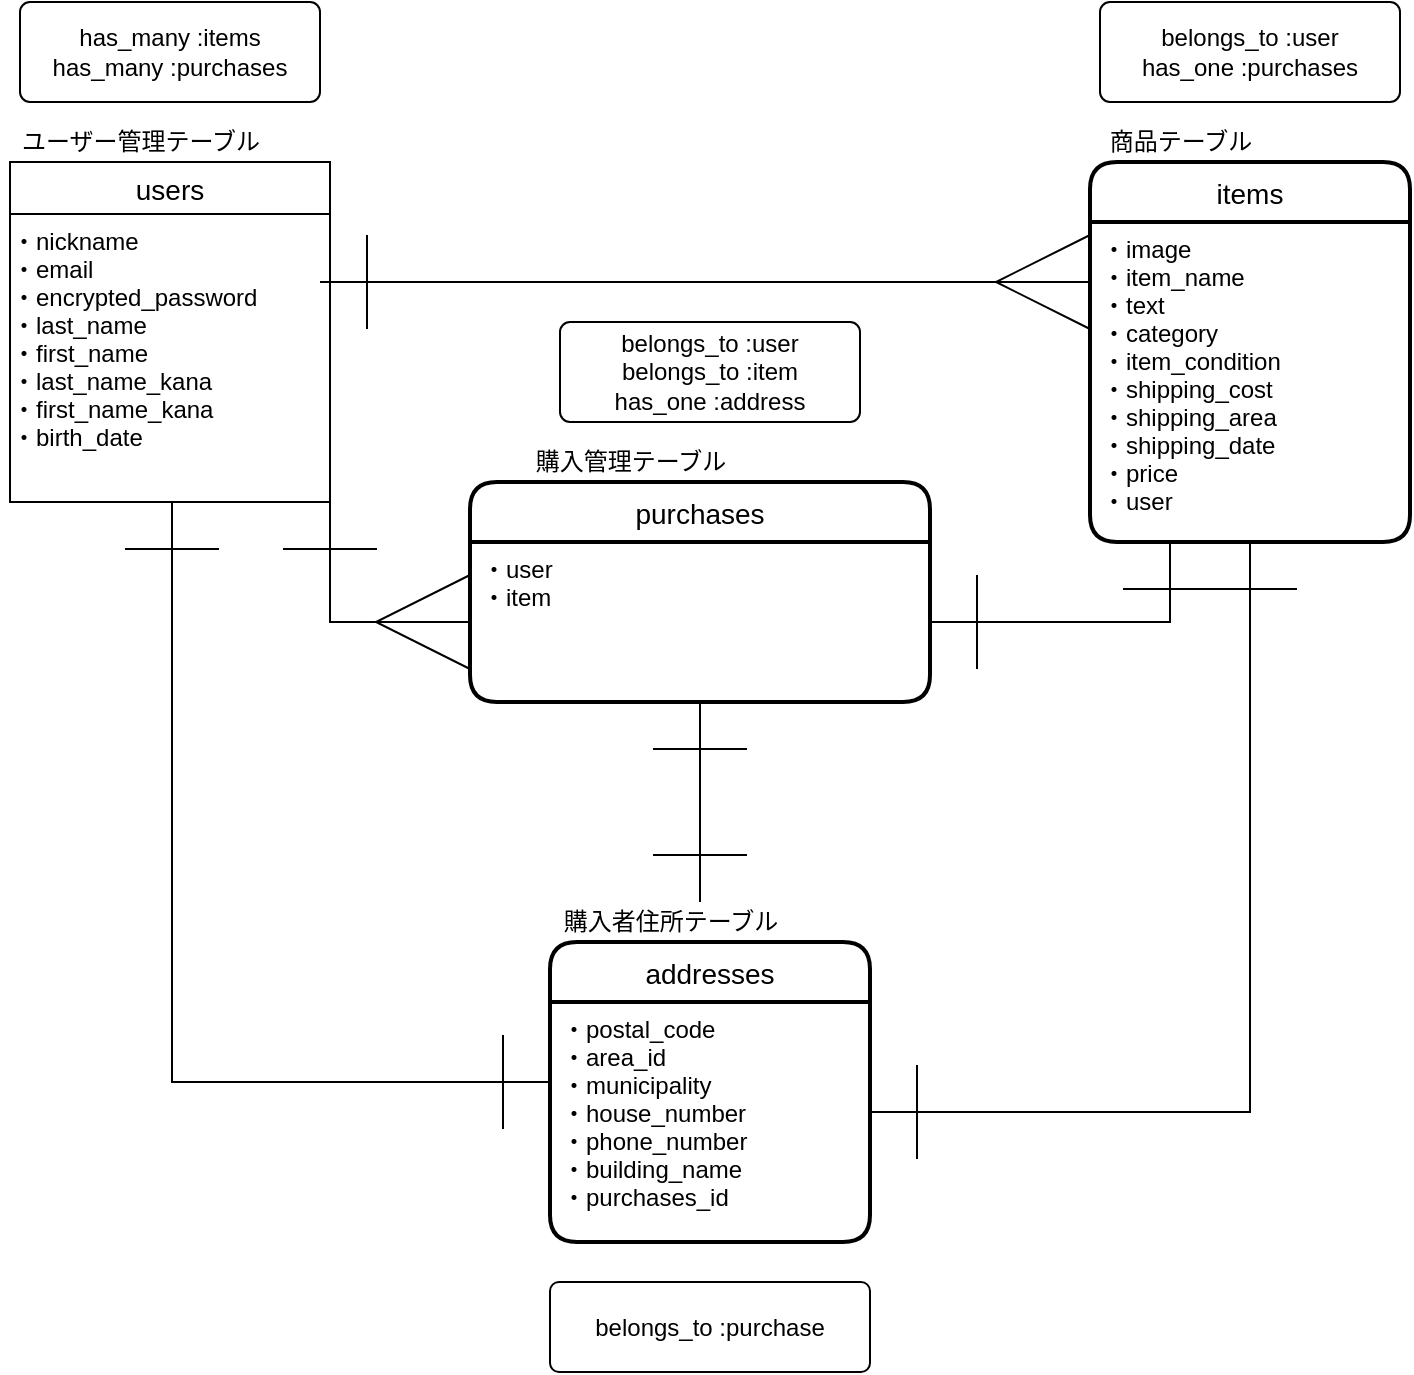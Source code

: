<mxfile version="14.2.4" type="embed">
    <diagram id="-0O4Z2k9iuTABVjFa0_p" name="ページ1">
        <mxGraphModel dx="2289" dy="2128" grid="1" gridSize="10" guides="1" tooltips="1" connect="1" arrows="1" fold="1" page="1" pageScale="1" pageWidth="827" pageHeight="1169" math="0" shadow="0">
            <root>
                <mxCell id="0"/>
                <mxCell id="1" parent="0"/>
                <mxCell id="22" value="addresses" style="swimlane;childLayout=stackLayout;horizontal=1;startSize=30;horizontalStack=0;rounded=1;fontSize=14;fontStyle=0;strokeWidth=2;resizeParent=0;resizeLast=1;shadow=0;dashed=0;align=center;" vertex="1" parent="1">
                    <mxGeometry x="350" y="430" width="160" height="150" as="geometry"/>
                </mxCell>
                <mxCell id="23" value="・postal_code &#10;・area_id &#10;・municipality &#10;・house_number &#10;・phone_number&#10;・building_name&#10;・purchases_id&#10;&#10;" style="align=left;strokeColor=none;fillColor=none;spacingLeft=4;fontSize=12;verticalAlign=top;resizable=0;rotatable=0;part=1;" vertex="1" parent="22">
                    <mxGeometry y="30" width="160" height="120" as="geometry"/>
                </mxCell>
                <mxCell id="27" value="items" style="swimlane;childLayout=stackLayout;horizontal=1;startSize=30;horizontalStack=0;rounded=1;fontSize=14;fontStyle=0;strokeWidth=2;resizeParent=0;resizeLast=1;shadow=0;dashed=0;align=center;" vertex="1" parent="1">
                    <mxGeometry x="620" y="40" width="160" height="190" as="geometry"/>
                </mxCell>
                <mxCell id="28" value="・image&#10;・item_name&#10;・text&#10;・category&#10;・item_condition&#10;・shipping_cost&#10;・shipping_area&#10;・shipping_date&#10;・price&#10;・user" style="align=left;strokeColor=none;fillColor=none;spacingLeft=4;fontSize=12;verticalAlign=top;resizable=0;rotatable=0;part=1;" vertex="1" parent="27">
                    <mxGeometry y="30" width="160" height="160" as="geometry"/>
                </mxCell>
                <mxCell id="31" value="has_many :items&lt;br&gt;has_many :purchases" style="rounded=1;arcSize=10;whiteSpace=wrap;html=1;align=center;" vertex="1" parent="1">
                    <mxGeometry x="85" y="-40" width="150" height="50" as="geometry"/>
                </mxCell>
                <mxCell id="32" value="belongs_to :user&lt;br&gt;has_one :purchases" style="rounded=1;arcSize=10;whiteSpace=wrap;html=1;align=center;" vertex="1" parent="1">
                    <mxGeometry x="625" y="-40" width="150" height="50" as="geometry"/>
                </mxCell>
                <mxCell id="33" value="belongs_to :purchase" style="rounded=1;arcSize=10;whiteSpace=wrap;html=1;align=center;" vertex="1" parent="1">
                    <mxGeometry x="350" y="600" width="160" height="45" as="geometry"/>
                </mxCell>
                <mxCell id="47" style="edgeStyle=orthogonalEdgeStyle;rounded=0;jumpSize=19;orthogonalLoop=1;jettySize=auto;html=1;startArrow=ERone;startFill=0;startSize=45;endArrow=ERone;endFill=0;endSize=45;targetPerimeterSpacing=0;" edge="1" parent="1" target="22">
                    <mxGeometry relative="1" as="geometry">
                        <mxPoint x="161" y="210" as="sourcePoint"/>
                        <Array as="points">
                            <mxPoint x="161" y="500"/>
                        </Array>
                    </mxGeometry>
                </mxCell>
                <mxCell id="61" style="edgeStyle=orthogonalEdgeStyle;rounded=0;jumpSize=19;orthogonalLoop=1;jettySize=auto;html=1;entryX=0.5;entryY=1;entryDx=0;entryDy=0;startArrow=ERone;startFill=0;startSize=45;endArrow=ERone;endFill=0;endSize=45;targetPerimeterSpacing=0;" edge="1" parent="1" source="23" target="28">
                    <mxGeometry relative="1" as="geometry">
                        <Array as="points">
                            <mxPoint x="700" y="515"/>
                        </Array>
                    </mxGeometry>
                </mxCell>
                <mxCell id="117" style="edgeStyle=orthogonalEdgeStyle;rounded=0;jumpSize=19;orthogonalLoop=1;jettySize=auto;html=1;exitX=1;exitY=1;exitDx=0;exitDy=0;entryX=0;entryY=0.5;entryDx=0;entryDy=0;startArrow=ERone;startFill=0;startSize=45;endArrow=ERmany;endFill=0;endSize=45;targetPerimeterSpacing=0;" edge="1" parent="1" source="98" target="112">
                    <mxGeometry relative="1" as="geometry">
                        <Array as="points">
                            <mxPoint x="240" y="270"/>
                        </Array>
                    </mxGeometry>
                </mxCell>
                <mxCell id="98" value="users" style="swimlane;fontStyle=0;childLayout=stackLayout;horizontal=1;startSize=26;horizontalStack=0;resizeParent=1;resizeParentMax=0;resizeLast=0;collapsible=1;marginBottom=0;align=center;fontSize=14;" vertex="1" parent="1">
                    <mxGeometry x="80" y="40" width="160" height="170" as="geometry"/>
                </mxCell>
                <mxCell id="107" value="ユーザー管理テーブル" style="text;html=1;align=center;verticalAlign=middle;resizable=0;points=[];autosize=1;" vertex="1" parent="1">
                    <mxGeometry x="80" y="20" width="130" height="20" as="geometry"/>
                </mxCell>
                <mxCell id="108" value="商品テーブル" style="text;html=1;align=center;verticalAlign=middle;resizable=0;points=[];autosize=1;" vertex="1" parent="1">
                    <mxGeometry x="620" y="20" width="90" height="20" as="geometry"/>
                </mxCell>
                <mxCell id="109" value="購入者住所テーブル" style="text;html=1;align=center;verticalAlign=middle;resizable=0;points=[];autosize=1;" vertex="1" parent="1">
                    <mxGeometry x="350" y="410" width="120" height="20" as="geometry"/>
                </mxCell>
                <mxCell id="110" style="edgeStyle=orthogonalEdgeStyle;rounded=0;jumpSize=19;orthogonalLoop=1;jettySize=auto;html=1;startArrow=ERone;startFill=0;startSize=45;endArrow=ERmany;endFill=0;endSize=45;targetPerimeterSpacing=0;" edge="1" parent="1" source="101">
                    <mxGeometry relative="1" as="geometry">
                        <mxPoint x="620" y="100" as="targetPoint"/>
                        <Array as="points">
                            <mxPoint x="620" y="100"/>
                        </Array>
                    </mxGeometry>
                </mxCell>
                <mxCell id="111" value="purchases" style="swimlane;childLayout=stackLayout;horizontal=1;startSize=30;horizontalStack=0;rounded=1;fontSize=14;fontStyle=0;strokeWidth=2;resizeParent=0;resizeLast=1;shadow=0;dashed=0;align=center;" vertex="1" parent="1">
                    <mxGeometry x="310" y="200" width="230" height="110" as="geometry"/>
                </mxCell>
                <mxCell id="112" value="・user&#10;・item" style="align=left;strokeColor=none;fillColor=none;spacingLeft=4;fontSize=12;verticalAlign=top;resizable=0;rotatable=0;part=1;" vertex="1" parent="111">
                    <mxGeometry y="30" width="230" height="80" as="geometry"/>
                </mxCell>
                <mxCell id="114" value="購入管理テーブル" style="text;html=1;align=center;verticalAlign=middle;resizable=0;points=[];autosize=1;" vertex="1" parent="1">
                    <mxGeometry x="335" y="180" width="110" height="20" as="geometry"/>
                </mxCell>
                <mxCell id="116" style="edgeStyle=orthogonalEdgeStyle;rounded=0;jumpSize=19;orthogonalLoop=1;jettySize=auto;html=1;entryX=0.625;entryY=0;entryDx=0;entryDy=0;entryPerimeter=0;startArrow=ERone;startFill=0;startSize=45;endArrow=ERone;endFill=0;endSize=45;targetPerimeterSpacing=0;" edge="1" parent="1" source="112" target="109">
                    <mxGeometry relative="1" as="geometry"/>
                </mxCell>
                <mxCell id="101" value="・nickname&#10;・email&#10;・encrypted_password&#10;・last_name&#10;・first_name&#10;・last_name_kana&#10;・first_name_kana&#10;・birth_date" style="text;strokeColor=none;fillColor=none;spacingLeft=4;spacingRight=4;overflow=hidden;rotatable=0;points=[[0,0.5],[1,0.5]];portConstraint=eastwest;fontSize=12;" vertex="1" parent="1">
                    <mxGeometry x="75" y="66" width="160" height="144" as="geometry"/>
                </mxCell>
                <mxCell id="118" style="edgeStyle=orthogonalEdgeStyle;rounded=0;jumpSize=19;orthogonalLoop=1;jettySize=auto;html=1;exitX=0.25;exitY=1;exitDx=0;exitDy=0;entryX=1;entryY=0.5;entryDx=0;entryDy=0;startArrow=ERone;startFill=0;startSize=45;endArrow=ERone;endFill=0;endSize=45;targetPerimeterSpacing=0;" edge="1" parent="1" source="28" target="112">
                    <mxGeometry relative="1" as="geometry">
                        <Array as="points">
                            <mxPoint x="660" y="270"/>
                        </Array>
                    </mxGeometry>
                </mxCell>
                <mxCell id="119" value="belongs_to :user&lt;br&gt;belongs_to :item&lt;br&gt;has_one :address" style="rounded=1;arcSize=10;whiteSpace=wrap;html=1;align=center;" vertex="1" parent="1">
                    <mxGeometry x="355" y="120" width="150" height="50" as="geometry"/>
                </mxCell>
            </root>
        </mxGraphModel>
    </diagram>
</mxfile>